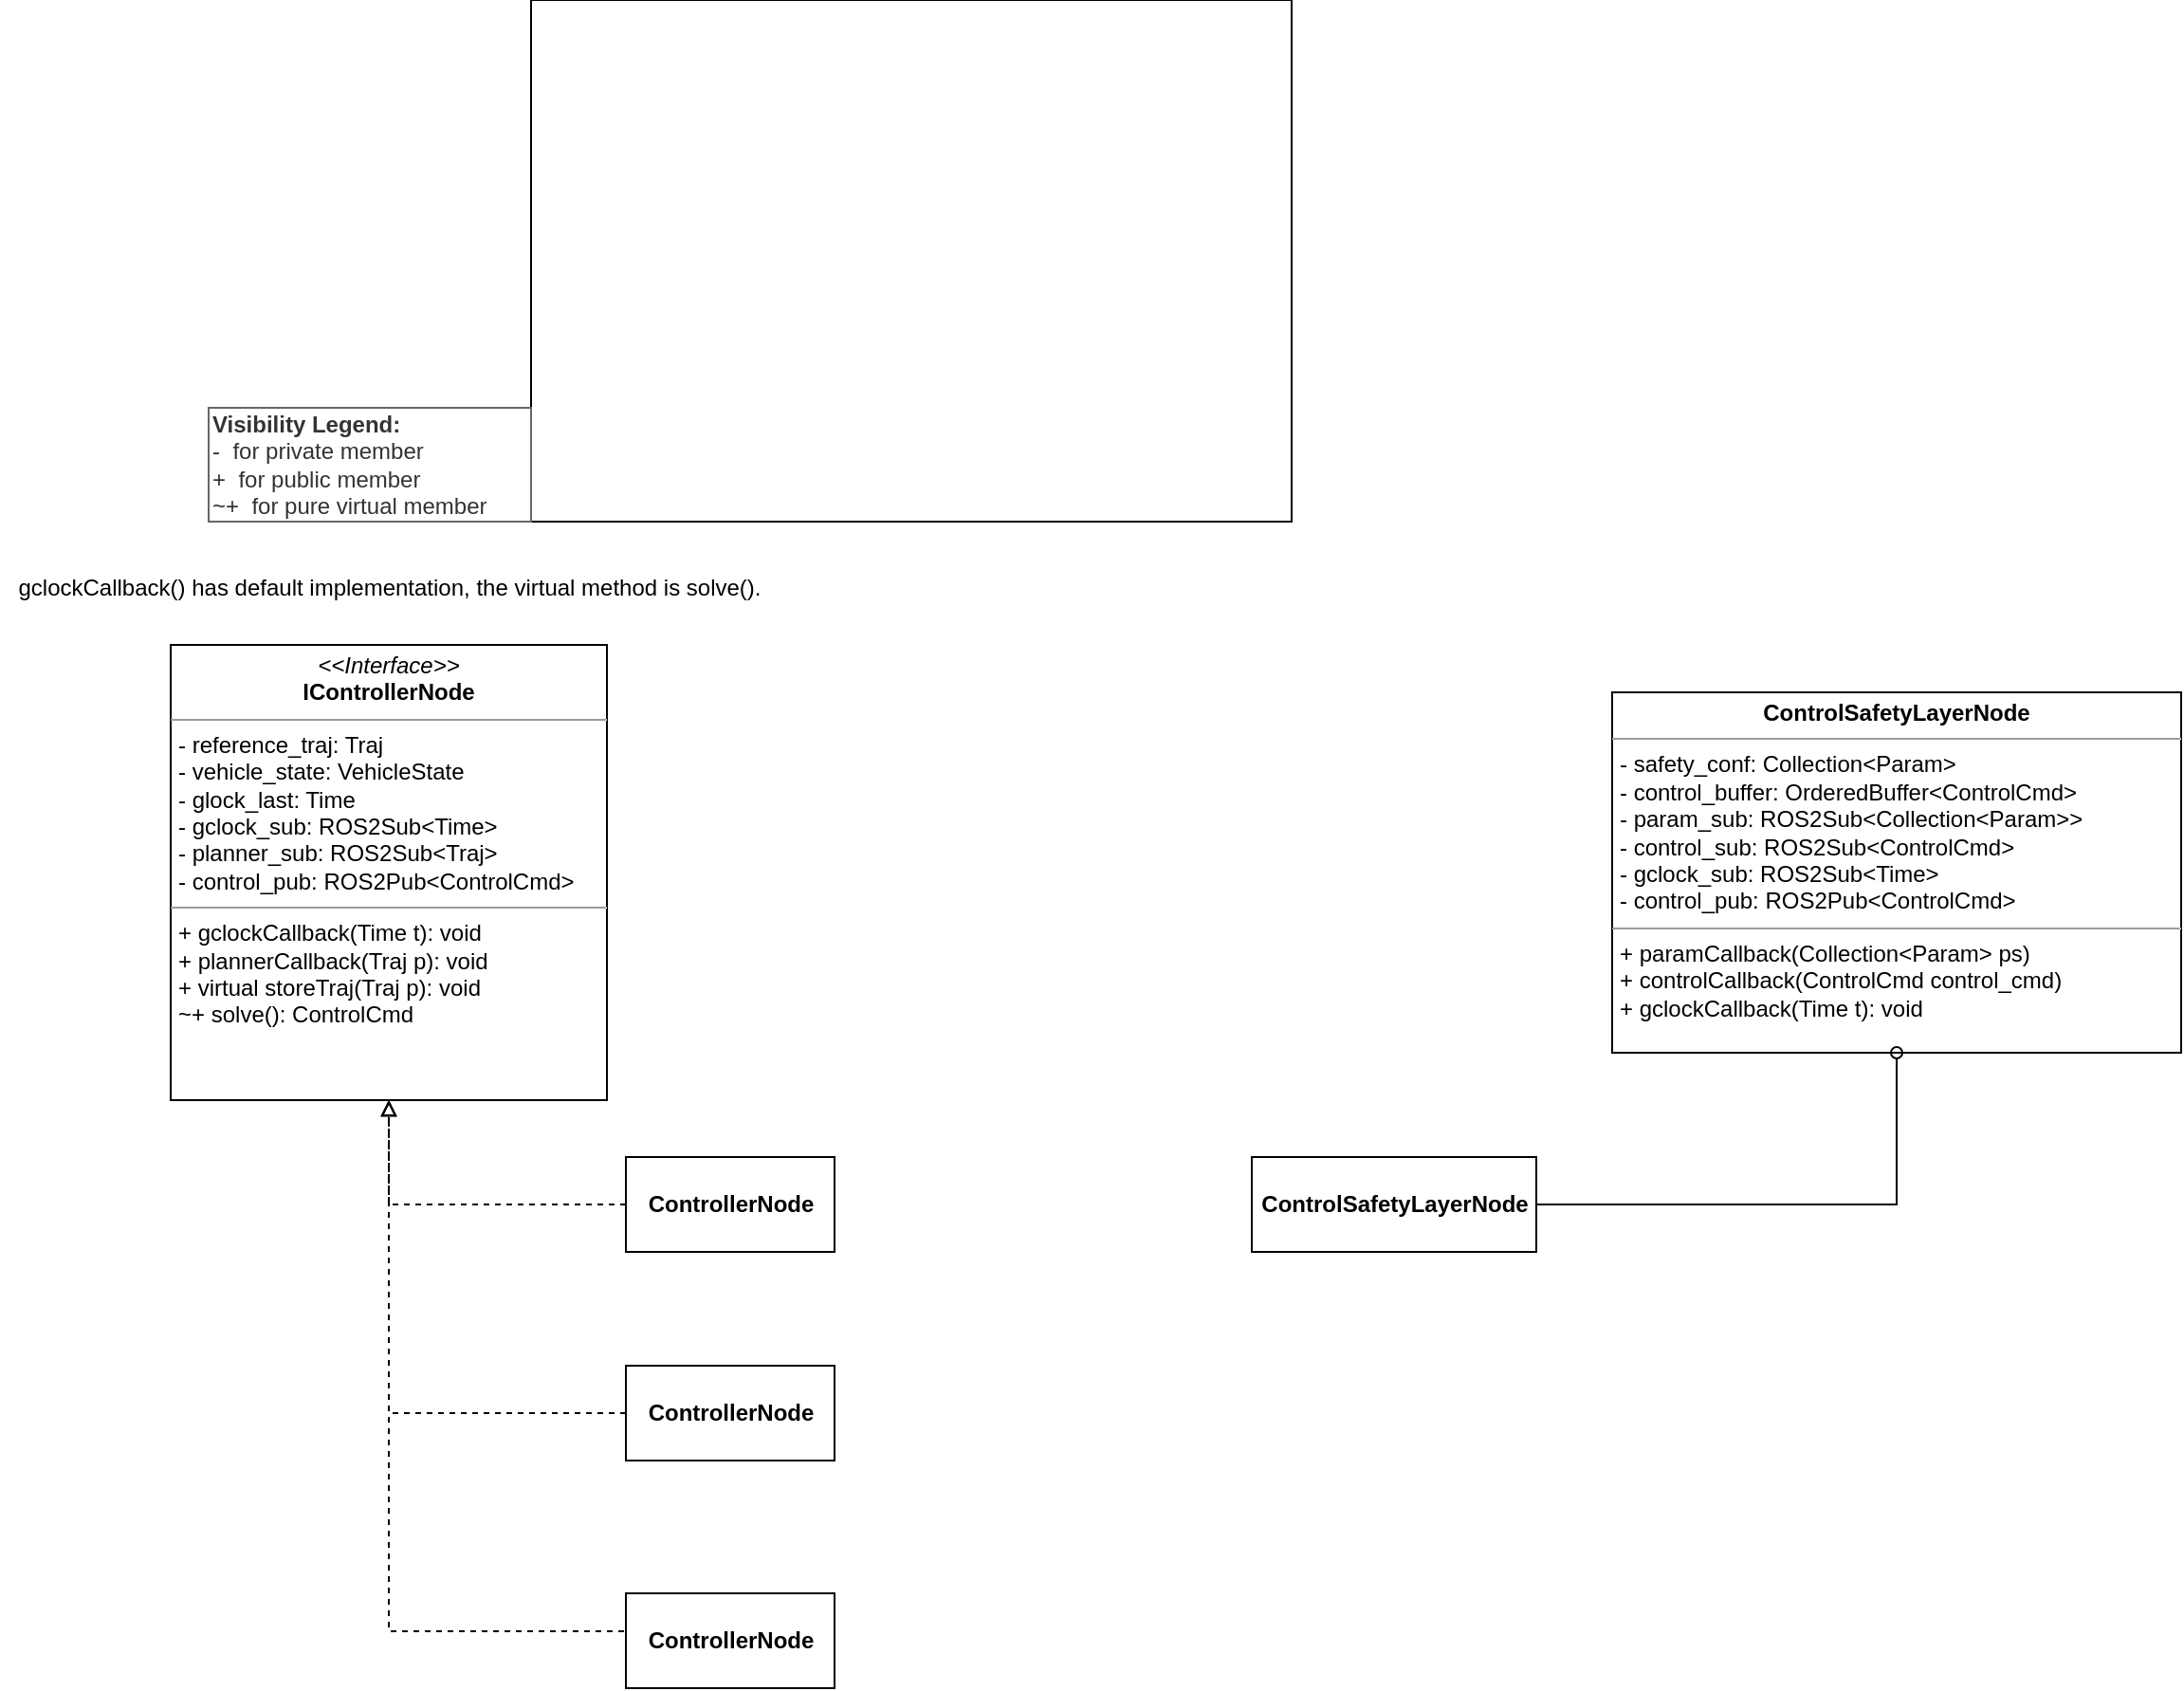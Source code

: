 <mxfile version="14.7.7" type="github">
  <diagram id="GWaFEUvVle04y2DJGK1i" name="Page-1">
    <mxGraphModel dx="2288" dy="1479" grid="1" gridSize="10" guides="1" tooltips="1" connect="1" arrows="1" fold="1" page="1" pageScale="1" pageWidth="1169" pageHeight="827" math="0" shadow="0">
      <root>
        <mxCell id="0" />
        <mxCell id="1" parent="0" />
        <mxCell id="kVEoM7wyfx6DlVpUFISO-16" style="rounded=0;orthogonalLoop=1;jettySize=auto;html=1;entryX=0.5;entryY=1;entryDx=0;entryDy=0;endArrow=block;endFill=0;edgeStyle=orthogonalEdgeStyle;dashed=1;" edge="1" parent="1" source="kVEoM7wyfx6DlVpUFISO-14" target="kVEoM7wyfx6DlVpUFISO-24">
          <mxGeometry relative="1" as="geometry">
            <mxPoint x="-75" y="160.0" as="targetPoint" />
          </mxGeometry>
        </mxCell>
        <mxCell id="kVEoM7wyfx6DlVpUFISO-14" value="ControllerNode" style="html=1;fontStyle=1" vertex="1" parent="1">
          <mxGeometry x="50" y="310" width="110" height="50" as="geometry" />
        </mxCell>
        <mxCell id="kVEoM7wyfx6DlVpUFISO-15" value="" style="shape=image;verticalLabelPosition=bottom;labelBackgroundColor=#ffffff;verticalAlign=top;aspect=fixed;imageAspect=0;image=https://i.stack.imgur.com/2ajCN.gif;imageBorder=#000000;" vertex="1" parent="1">
          <mxGeometry y="-300" width="401" height="275" as="geometry" />
        </mxCell>
        <mxCell id="kVEoM7wyfx6DlVpUFISO-20" style="edgeStyle=orthogonalEdgeStyle;rounded=0;orthogonalLoop=1;jettySize=auto;html=1;entryX=0.5;entryY=1;entryDx=0;entryDy=0;endArrow=block;endFill=0;dashed=1;exitX=0;exitY=0.5;exitDx=0;exitDy=0;" edge="1" parent="1" source="kVEoM7wyfx6DlVpUFISO-17" target="kVEoM7wyfx6DlVpUFISO-24">
          <mxGeometry relative="1" as="geometry">
            <mxPoint x="-75" y="160.0" as="targetPoint" />
            <Array as="points">
              <mxPoint x="50" y="560" />
              <mxPoint x="-75" y="560" />
            </Array>
          </mxGeometry>
        </mxCell>
        <mxCell id="kVEoM7wyfx6DlVpUFISO-17" value="ControllerNode" style="html=1;fontStyle=1" vertex="1" parent="1">
          <mxGeometry x="50" y="540" width="110" height="50" as="geometry" />
        </mxCell>
        <mxCell id="kVEoM7wyfx6DlVpUFISO-19" style="edgeStyle=orthogonalEdgeStyle;rounded=0;orthogonalLoop=1;jettySize=auto;html=1;endArrow=block;endFill=0;entryX=0.5;entryY=1;entryDx=0;entryDy=0;dashed=1;" edge="1" parent="1" source="kVEoM7wyfx6DlVpUFISO-18" target="kVEoM7wyfx6DlVpUFISO-24">
          <mxGeometry relative="1" as="geometry">
            <mxPoint x="-50" y="180" as="targetPoint" />
          </mxGeometry>
        </mxCell>
        <mxCell id="kVEoM7wyfx6DlVpUFISO-18" value="ControllerNode" style="html=1;fontStyle=1" vertex="1" parent="1">
          <mxGeometry x="50" y="420" width="110" height="50" as="geometry" />
        </mxCell>
        <mxCell id="kVEoM7wyfx6DlVpUFISO-24" value="&lt;p style=&quot;margin: 0px ; margin-top: 4px ; text-align: center&quot;&gt;&lt;i&gt;&amp;lt;&amp;lt;Interface&amp;gt;&amp;gt;&lt;/i&gt;&lt;br&gt;&lt;b&gt;IControllerNode&lt;/b&gt;&lt;/p&gt;&lt;hr size=&quot;1&quot;&gt;&lt;p style=&quot;margin: 0px ; margin-left: 4px&quot;&gt;- reference_traj: Traj&lt;/p&gt;&lt;p style=&quot;margin: 0px ; margin-left: 4px&quot;&gt;- vehicle_state: VehicleState&lt;br&gt;&lt;/p&gt;&lt;p style=&quot;margin: 0px ; margin-left: 4px&quot;&gt;- glock_last: Time&lt;br&gt;&lt;/p&gt;&lt;p style=&quot;margin: 0px ; margin-left: 4px&quot;&gt;- gclock_sub: ROS2Sub&amp;lt;Time&amp;gt;&lt;/p&gt;&lt;p style=&quot;margin: 0px ; margin-left: 4px&quot;&gt;- planner_sub: ROS2Sub&amp;lt;Traj&amp;gt;&lt;br&gt;- control_pub: ROS2Pub&amp;lt;ControlCmd&amp;gt;&lt;/p&gt;&lt;hr size=&quot;1&quot;&gt;&lt;p style=&quot;margin: 0px ; margin-left: 4px&quot;&gt;+ gclockCallback(Time t): void&lt;/p&gt;&lt;p style=&quot;margin: 0px ; margin-left: 4px&quot;&gt;+ plannerCallback(Traj p): void&lt;/p&gt;&lt;p style=&quot;margin: 0px ; margin-left: 4px&quot;&gt;+ virtual storeTraj(Traj p): void&lt;br&gt;~+ solve(): ControlCmd&lt;/p&gt;" style="verticalAlign=top;align=left;overflow=fill;fontSize=12;fontFamily=Helvetica;html=1;" vertex="1" parent="1">
          <mxGeometry x="-190" y="40" width="230" height="240" as="geometry" />
        </mxCell>
        <mxCell id="kVEoM7wyfx6DlVpUFISO-25" value="gclockCallback() has default implementation, the virtual method is solve()." style="text;html=1;align=center;verticalAlign=middle;resizable=0;points=[];autosize=1;strokeColor=none;" vertex="1" parent="1">
          <mxGeometry x="-280" width="410" height="20" as="geometry" />
        </mxCell>
        <mxCell id="kVEoM7wyfx6DlVpUFISO-26" value="&lt;p style=&quot;margin: 0px ; margin-top: 4px ; text-align: center&quot;&gt;&lt;b&gt;ControlSafetyLayerNode&lt;/b&gt;&lt;/p&gt;&lt;hr size=&quot;1&quot;&gt;&lt;p style=&quot;margin: 0px ; margin-left: 4px&quot;&gt;- safety_conf: Collection&amp;lt;Param&amp;gt;&lt;/p&gt;&lt;p style=&quot;margin: 0px ; margin-left: 4px&quot;&gt;- control_buffer: OrderedBuffer&amp;lt;ControlCmd&amp;gt;&lt;/p&gt;&lt;p style=&quot;margin: 0px ; margin-left: 4px&quot;&gt;- param_sub: ROS2Sub&amp;lt;Collection&amp;lt;Param&amp;gt;&amp;gt;&lt;/p&gt;&lt;p style=&quot;margin: 0px ; margin-left: 4px&quot;&gt;- control_sub: ROS2Sub&amp;lt;ControlCmd&amp;gt;&lt;br&gt;&lt;/p&gt;&lt;p style=&quot;margin: 0px ; margin-left: 4px&quot;&gt;- gclock_sub: ROS2Sub&amp;lt;Time&amp;gt;&lt;br&gt;&lt;/p&gt;&lt;p style=&quot;margin: 0px ; margin-left: 4px&quot;&gt;- control_pub: ROS2Pub&amp;lt;ControlCmd&amp;gt;&lt;br&gt;&lt;/p&gt;&lt;hr size=&quot;1&quot;&gt;&lt;p style=&quot;margin: 0px 0px 0px 4px&quot;&gt;+ paramCallback(Collection&amp;lt;Param&amp;gt; ps)&lt;br&gt;&lt;/p&gt;&lt;p style=&quot;margin: 0px 0px 0px 4px&quot;&gt;+ controlCallback(ControlCmd control_cmd)&lt;br&gt;&lt;/p&gt;&lt;p style=&quot;margin: 0px 0px 0px 4px&quot;&gt;+ gclockCallback(Time t): void&lt;/p&gt;" style="verticalAlign=top;align=left;overflow=fill;fontSize=12;fontFamily=Helvetica;html=1;" vertex="1" parent="1">
          <mxGeometry x="570" y="65" width="300" height="190" as="geometry" />
        </mxCell>
        <mxCell id="kVEoM7wyfx6DlVpUFISO-28" value="&lt;b&gt;Visibility Legend:&amp;nbsp;&lt;/b&gt;&lt;br&gt;-&amp;nbsp;&lt;span style=&quot;white-space: pre&quot;&gt;	&lt;/span&gt;for private member&lt;br&gt;+&amp;nbsp;&lt;span style=&quot;white-space: pre&quot;&gt;	&lt;/span&gt;for public member&lt;br&gt;~+ &lt;span style=&quot;white-space: pre&quot;&gt;	&lt;/span&gt;for pure virtual member&amp;nbsp;" style="text;html=1;align=left;verticalAlign=middle;resizable=0;points=[];autosize=1;strokeColor=#666666;fontColor=#333333;fillColor=#FFFFFF;" vertex="1" parent="1">
          <mxGeometry x="-170" y="-85" width="170" height="60" as="geometry" />
        </mxCell>
        <mxCell id="kVEoM7wyfx6DlVpUFISO-30" style="edgeStyle=orthogonalEdgeStyle;rounded=0;orthogonalLoop=1;jettySize=auto;html=1;entryX=0.5;entryY=1;entryDx=0;entryDy=0;endArrow=oval;endFill=0;" edge="1" parent="1" source="kVEoM7wyfx6DlVpUFISO-29" target="kVEoM7wyfx6DlVpUFISO-26">
          <mxGeometry relative="1" as="geometry" />
        </mxCell>
        <mxCell id="kVEoM7wyfx6DlVpUFISO-29" value="&lt;b&gt;ControlSafetyLayerNode&lt;br&gt;&lt;/b&gt;" style="html=1;" vertex="1" parent="1">
          <mxGeometry x="380" y="310" width="150" height="50" as="geometry" />
        </mxCell>
      </root>
    </mxGraphModel>
  </diagram>
</mxfile>
